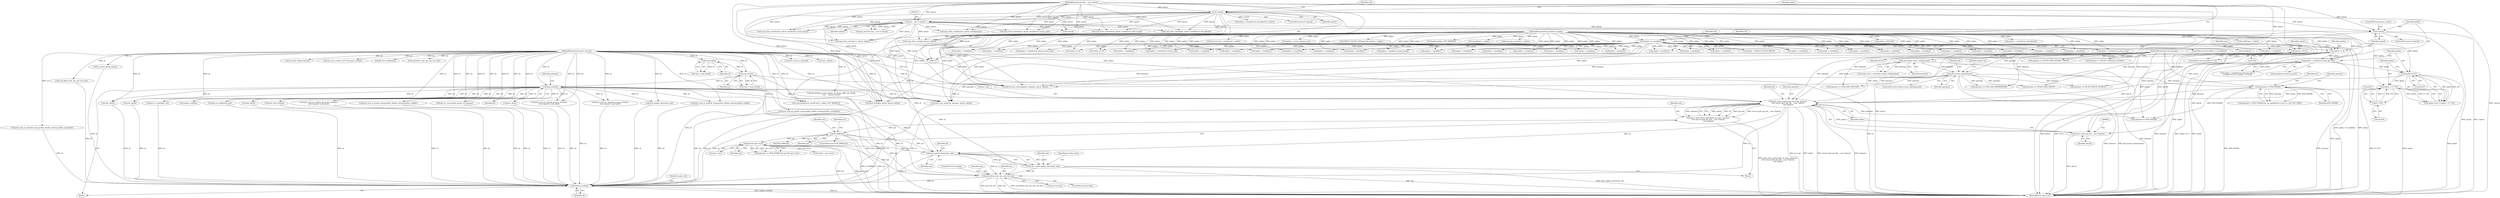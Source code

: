 digraph "1_linux_45f6fad84cc305103b28d73482b344d7f5b76f39_11@pointer" {
"1000929" [label="(Call,sock_kfree_s(sk, opt, opt->tot_len))"];
"1000187" [label="(Call,lock_sock(sk))"];
"1000129" [label="(Call,sock_net(sk))"];
"1000124" [label="(Call,inet6_sk(sk))"];
"1000115" [label="(MethodParameterIn,struct sock *sk)"];
"1000856" [label="(Call,ipv6_renew_options(sk, np->opt, optname,\n \t\t\t\t\t (struct ipv6_opt_hdr __user *)optval,\n \t\t\t\t\t optlen))"];
"1000844" [label="(Call,optname != IPV6_RTHDR)"];
"1000176" [label="(Call,ip6_mroute_opt(optname))"];
"1000141" [label="(Call,setsockopt_needs_rtnl(optname))"];
"1000117" [label="(MethodParameterIn,int optname)"];
"1000862" [label="(Call,(struct ipv6_opt_hdr __user *)optval)"];
"1000813" [label="(Call,optval = NULL)"];
"1000118" [label="(MethodParameterIn,char __user *optval)"];
"1000818" [label="(Call,!optval)"];
"1000144" [label="(Call,!optval)"];
"1000160" [label="(Call,(int __user *) optval)"];
"1000829" [label="(Call,optlen & 0x7)"];
"1000824" [label="(Call,optlen < sizeof(struct ipv6_opt_hdr))"];
"1000810" [label="(Call,optlen == 0)"];
"1000152" [label="(Call,optlen >= sizeof(int))"];
"1000119" [label="(MethodParameterIn,unsigned int optlen)"];
"1000832" [label="(Call,optlen > 8 * 255)"];
"1000834" [label="(Call,8 * 255)"];
"1000923" [label="(Call,ipv6_update_options(sk, opt))"];
"1000884" [label="(Call,opt && opt->srcrt)"];
"1000867" [label="(Call,IS_ERR(opt))"];
"1000854" [label="(Call,opt = ipv6_renew_options(sk, np->opt, optname,\n \t\t\t\t\t (struct ipv6_opt_hdr __user *)optval,\n \t\t\t\t\t optlen))"];
"1000921" [label="(Call,opt = ipv6_update_options(sk, opt))"];
"1002030" [label="(Call,release_sock(sk))"];
"1000813" [label="(Call,optval = NULL)"];
"1000768" [label="(Call,optlen < sizeof(int))"];
"1001049" [label="(Call,sock_kmalloc(sk, sizeof(*opt) + optlen, GFP_KERNEL))"];
"1000179" [label="(Call,ip6_mroute_setsockopt(sk, optname, optval, optlen))"];
"1000818" [label="(Call,!optval)"];
"1001041" [label="(Call,optlen > 64*1024)"];
"1001131" [label="(Call,ipv6_update_options(sk, opt))"];
"1000472" [label="(Call,optlen < sizeof(int))"];
"1000876" [label="(Identifier,retv)"];
"1001179" [label="(Call,optlen < sizeof(int))"];
"1000420" [label="(Call,sk_refcnt_debug_inc(sk))"];
"1000951" [label="(Call,!optval)"];
"1000868" [label="(Identifier,opt)"];
"1000552" [label="(Call,optlen < sizeof(int))"];
"1000632" [label="(Call,optlen < sizeof(int))"];
"1000862" [label="(Call,(struct ipv6_opt_hdr __user *)optval)"];
"1000124" [label="(Call,inet6_sk(sk))"];
"1000931" [label="(Identifier,opt)"];
"1000828" [label="(Call,optlen & 0x7 || optlen > 8 * 255)"];
"1001357" [label="(Call,optlen < sizeof(struct ipv6_mreq))"];
"1000947" [label="(Call,optlen < sizeof(struct in6_pktinfo))"];
"1000147" [label="(Identifier,val)"];
"1000872" [label="(Call,PTR_ERR(opt))"];
"1001609" [label="(Call,optname == MCAST_JOIN_SOURCE_GROUP)"];
"1001768" [label="(Call,optlen < sizeof(int))"];
"1000819" [label="(Identifier,optval)"];
"1000185" [label="(Identifier,needs_rtnl)"];
"1000194" [label="(Call,optlen < sizeof(int))"];
"1000118" [label="(MethodParameterIn,char __user *optval)"];
"1000926" [label="(JumpTarget,sticky_done:)"];
"1000512" [label="(Call,optlen < sizeof(int))"];
"1001702" [label="(Call,copy_from_user(gsf, optval, optlen))"];
"1000139" [label="(Call,needs_rtnl = setsockopt_needs_rtnl(optname))"];
"1000190" [label="(Identifier,optname)"];
"1000129" [label="(Call,sock_net(sk))"];
"1000162" [label="(Identifier,optval)"];
"1000532" [label="(Call,optlen < sizeof(int))"];
"1000706" [label="(Call,optlen < sizeof(int))"];
"1000492" [label="(Call,optlen < sizeof(int))"];
"1000452" [label="(Call,optlen < sizeof(int))"];
"1000891" [label="(Call,*rthdr = opt->srcrt)"];
"1000930" [label="(Identifier,sk)"];
"1002046" [label="(MethodReturn,static int)"];
"1000866" [label="(ControlStructure,if (IS_ERR(opt)))"];
"1001668" [label="(Call,optlen < GROUP_FILTER_SIZE(0))"];
"1000932" [label="(Call,opt->tot_len)"];
"1001585" [label="(Call,optname == MCAST_BLOCK_SOURCE)"];
"1000817" [label="(ControlStructure,if (!optval))"];
"1001762" [label="(Call,ip6_ra_control(sk, val))"];
"1000160" [label="(Call,(int __user *) optval)"];
"1000686" [label="(Call,optlen < sizeof(int))"];
"1000809" [label="(ControlStructure,if (optlen == 0))"];
"1000125" [label="(Identifier,sk)"];
"1000886" [label="(Call,opt->srcrt)"];
"1000825" [label="(Identifier,optlen)"];
"1001051" [label="(Call,sizeof(*opt) + optlen)"];
"1000437" [label="(Call,inet_sk(sk))"];
"1000127" [label="(Call,*net = sock_net(sk))"];
"1000927" [label="(ControlStructure,if (opt))"];
"1002038" [label="(Call,release_sock(sk))"];
"1001137" [label="(Call,sock_kfree_s(sk, opt, opt->tot_len))"];
"1000810" [label="(Call,optlen == 0)"];
"1000884" [label="(Call,opt && opt->srcrt)"];
"1001368" [label="(Call,inet_sk(sk))"];
"1000281" [label="(Call,ipv6_sock_mc_close(sk))"];
"1000867" [label="(Call,IS_ERR(opt))"];
"1000295" [label="(Call,inet_csk(sk))"];
"1000814" [label="(Identifier,optval)"];
"1000830" [label="(Identifier,optlen)"];
"1000572" [label="(Call,optlen < sizeof(int))"];
"1001793" [label="(Call,optlen < sizeof(int))"];
"1001816" [label="(Call,optlen < sizeof(int))"];
"1000831" [label="(Literal,0x7)"];
"1002031" [label="(Identifier,sk)"];
"1000925" [label="(Identifier,opt)"];
"1000592" [label="(Call,optlen < sizeof(int))"];
"1001435" [label="(Call,optname == IPV6_JOIN_ANYCAST)"];
"1000861" [label="(Identifier,optname)"];
"1001307" [label="(Call,optlen < sizeof(int))"];
"1000820" [label="(ControlStructure,goto e_inval;)"];
"1000158" [label="(Call,get_user(val, (int __user *) optval))"];
"1000141" [label="(Call,setsockopt_needs_rtnl(optname))"];
"1001108" [label="(Call,ip6_datagram_send_ctl(net, sk, &msg, &fl6, opt, &junk,\n\t\t\t\t\t     &junk, &junk))"];
"1001840" [label="(Call,optlen < sizeof(int))"];
"1000153" [label="(Identifier,optlen)"];
"1002030" [label="(Call,release_sock(sk))"];
"1000122" [label="(Call,*np = inet6_sk(sk))"];
"1000854" [label="(Call,opt = ipv6_renew_options(sk, np->opt, optname,\n \t\t\t\t\t (struct ipv6_opt_hdr __user *)optval,\n \t\t\t\t\t optlen))"];
"1000826" [label="(Call,sizeof(struct ipv6_opt_hdr))"];
"1000154" [label="(Call,sizeof(int))"];
"1001390" [label="(Call,ipv6_sock_mc_join(sk, mreq.ipv6mr_ifindex, &mreq.ipv6mr_multiaddr))"];
"1000130" [label="(Identifier,sk)"];
"1000180" [label="(Identifier,sk)"];
"1000946" [label="(Call,optlen < sizeof(struct in6_pktinfo) || !optval)"];
"1000815" [label="(Identifier,NULL)"];
"1000865" [label="(Identifier,optlen)"];
"1000833" [label="(Identifier,optlen)"];
"1001624" [label="(Call,ipv6_sock_mc_join(sk, greqs.gsr_interface,\n\t\t\t\t\t\t &psin6->sin6_addr))"];
"1000143" [label="(ControlStructure,if (!optval))"];
"1000151" [label="(ControlStructure,if (optlen >= sizeof(int)))"];
"1001895" [label="(Call,optlen < sizeof(int))"];
"1000839" [label="(Identifier,retv)"];
"1000117" [label="(MethodParameterIn,int optname)"];
"1000807" [label="(Block,)"];
"1001452" [label="(Call,ipv6_sock_ac_drop(sk, mreq.ipv6mr_ifindex, &mreq.ipv6mr_acaddr))"];
"1000283" [label="(Call,sk_refcnt_debug_dec(sk))"];
"1000229" [label="(Call,udp_sk(sk))"];
"1001755" [label="(Call,optlen < sizeof(int))"];
"1000846" [label="(Identifier,IPV6_RTHDR)"];
"1000120" [label="(Block,)"];
"1000855" [label="(Identifier,opt)"];
"1000823" [label="(Call,optlen < sizeof(struct ipv6_opt_hdr) ||\n\t\t\t optlen & 0x7 || optlen > 8 * 255)"];
"1000880" [label="(Call,optname == IPV6_RTHDR && opt && opt->srcrt)"];
"1000885" [label="(Identifier,opt)"];
"1000115" [label="(MethodParameterIn,struct sock *sk)"];
"1000142" [label="(Identifier,optname)"];
"1000836" [label="(Literal,255)"];
"1000834" [label="(Call,8 * 255)"];
"1001071" [label="(Call,opt->tot_len = sizeof(*opt) + optlen)"];
"1000432" [label="(Call,optlen < sizeof(int))"];
"1000921" [label="(Call,opt = ipv6_update_options(sk, opt))"];
"1000871" [label="(Identifier,retv)"];
"1001878" [label="(Call,xfrm_user_policy(sk, optname, optval, optlen))"];
"1001544" [label="(Call,optlen < sizeof(struct group_source_req))"];
"1000159" [label="(Identifier,val)"];
"1000152" [label="(Call,optlen >= sizeof(int))"];
"1001032" [label="(Call,optlen == 0)"];
"1000858" [label="(Call,np->opt)"];
"1000922" [label="(Identifier,opt)"];
"1001674" [label="(Call,optlen > sysctl_optmem_max)"];
"1001440" [label="(Call,ipv6_sock_ac_join(sk, mreq.ipv6mr_ifindex, &mreq.ipv6mr_acaddr))"];
"1001550" [label="(Call,copy_from_user(&greqs, optval, sizeof(greqs)))"];
"1000336" [label="(Call,tcp_sync_mss(sk, icsk->icsk_pmtu_cookie))"];
"1000940" [label="(Call,optlen == 0)"];
"1000785" [label="(Call,optlen < sizeof(int))"];
"1001468" [label="(Call,optlen < sizeof(struct group_req))"];
"1001146" [label="(Call,optlen < sizeof(int))"];
"1001377" [label="(Call,copy_from_user(&mreq, optval, sizeof(struct ipv6_mreq)))"];
"1001731" [label="(Call,GROUP_FILTER_SIZE(gsf->gf_numsrc) > optlen)"];
"1000119" [label="(MethodParameterIn,unsigned int optlen)"];
"1000612" [label="(Call,optlen < sizeof(int))"];
"1000924" [label="(Identifier,sk)"];
"1001508" [label="(Call,optname == MCAST_JOIN_GROUP)"];
"1000829" [label="(Call,optlen & 0x7)"];
"1000881" [label="(Call,optname == IPV6_RTHDR)"];
"1001211" [label="(Call,optlen < sizeof(int))"];
"1001238" [label="(Call,optlen != sizeof(int))"];
"1000832" [label="(Call,optlen > 8 * 255)"];
"1001525" [label="(Call,ipv6_sock_mc_drop(sk, greq.gr_interface,\n\t\t\t\t\t\t &psin6->sin6_addr))"];
"1001402" [label="(Call,ipv6_sock_mc_drop(sk, mreq.ipv6mr_ifindex, &mreq.ipv6mr_multiaddr))"];
"1000857" [label="(Identifier,sk)"];
"1000845" [label="(Identifier,optname)"];
"1001657" [label="(Call,ip6_mc_source(add, omode, sk, &greqs))"];
"1000850" [label="(Identifier,net)"];
"1001747" [label="(Call,ip6_mc_msfilter(sk, gsf))"];
"1000955" [label="(Call,copy_from_user(&pkt, optval, sizeof(struct in6_pktinfo)))"];
"1000279" [label="(Call,fl6_free_socklist(sk))"];
"1001987" [label="(Call,optlen < sizeof(int))"];
"1000145" [label="(Identifier,optval)"];
"1001513" [label="(Call,ipv6_sock_mc_join(sk, greq.gr_interface,\n\t\t\t\t\t\t &psin6->sin6_addr))"];
"1001085" [label="(Call,copy_from_user(opt+1, optval, optlen))"];
"1001427" [label="(Call,copy_from_user(&mreq, optval, sizeof(struct ipv6_mreq)))"];
"1001685" [label="(Call,kmalloc(optlen, GFP_KERNEL))"];
"1001597" [label="(Call,optname == MCAST_UNBLOCK_SOURCE)"];
"1000177" [label="(Identifier,optname)"];
"1000144" [label="(Call,!optval)"];
"1000399" [label="(Call,sock_kfree_s(sk, opt, opt->tot_len))"];
"1000188" [label="(Identifier,sk)"];
"1001075" [label="(Call,sizeof(*opt) + optlen)"];
"1000923" [label="(Call,ipv6_update_options(sk, opt))"];
"1000187" [label="(Call,lock_sock(sk))"];
"1000935" [label="(ControlStructure,break;)"];
"1001478" [label="(Call,copy_from_user(&greq, optval, sizeof(struct group_req)))"];
"1000652" [label="(Call,optlen < sizeof(int))"];
"1000929" [label="(Call,sock_kfree_s(sk, opt, opt->tot_len))"];
"1000824" [label="(Call,optlen < sizeof(struct ipv6_opt_hdr))"];
"1000175" [label="(ControlStructure,if (ip6_mroute_opt(optname)))"];
"1001092" [label="(Call,msg.msg_controllen = optlen)"];
"1000176" [label="(Call,ip6_mroute_opt(optname))"];
"1000856" [label="(Call,ipv6_renew_options(sk, np->opt, optname,\n \t\t\t\t\t (struct ipv6_opt_hdr __user *)optval,\n \t\t\t\t\t optlen))"];
"1001385" [label="(Call,optname == IPV6_ADD_MEMBERSHIP)"];
"1000812" [label="(Literal,0)"];
"1000726" [label="(Call,optlen < sizeof(int))"];
"1000811" [label="(Identifier,optlen)"];
"1001417" [label="(Call,optlen < sizeof(struct ipv6_mreq))"];
"1000168" [label="(Identifier,val)"];
"1000864" [label="(Identifier,optval)"];
"1002033" [label="(Identifier,needs_rtnl)"];
"1000844" [label="(Call,optname != IPV6_RTHDR)"];
"1000843" [label="(Call,optname != IPV6_RTHDR && !ns_capable(net->user_ns, CAP_NET_RAW))"];
"1001857" [label="(Call,ipv6_flowlabel_opt(sk, optval, optlen))"];
"1000775" [label="(Call,inet_sk(sk))"];
"1000265" [label="(Call,ipv6_only_sock(sk))"];
"1000835" [label="(Literal,8)"];
"1000929" -> "1000927"  [label="AST: "];
"1000929" -> "1000932"  [label="CFG: "];
"1000930" -> "1000929"  [label="AST: "];
"1000931" -> "1000929"  [label="AST: "];
"1000932" -> "1000929"  [label="AST: "];
"1000935" -> "1000929"  [label="CFG: "];
"1000929" -> "1002046"  [label="DDG: sock_kfree_s(sk, opt, opt->tot_len)"];
"1000929" -> "1002046"  [label="DDG: opt->tot_len"];
"1000929" -> "1002046"  [label="DDG: opt"];
"1000187" -> "1000929"  [label="DDG: sk"];
"1000856" -> "1000929"  [label="DDG: sk"];
"1000923" -> "1000929"  [label="DDG: sk"];
"1000115" -> "1000929"  [label="DDG: sk"];
"1000884" -> "1000929"  [label="DDG: opt"];
"1000867" -> "1000929"  [label="DDG: opt"];
"1000921" -> "1000929"  [label="DDG: opt"];
"1000929" -> "1002030"  [label="DDG: sk"];
"1000187" -> "1000120"  [label="AST: "];
"1000187" -> "1000188"  [label="CFG: "];
"1000188" -> "1000187"  [label="AST: "];
"1000190" -> "1000187"  [label="CFG: "];
"1000187" -> "1002046"  [label="DDG: lock_sock(sk)"];
"1000129" -> "1000187"  [label="DDG: sk"];
"1000115" -> "1000187"  [label="DDG: sk"];
"1000187" -> "1000229"  [label="DDG: sk"];
"1000187" -> "1000265"  [label="DDG: sk"];
"1000187" -> "1000437"  [label="DDG: sk"];
"1000187" -> "1000775"  [label="DDG: sk"];
"1000187" -> "1000856"  [label="DDG: sk"];
"1000187" -> "1000923"  [label="DDG: sk"];
"1000187" -> "1001049"  [label="DDG: sk"];
"1000187" -> "1001131"  [label="DDG: sk"];
"1000187" -> "1001368"  [label="DDG: sk"];
"1000187" -> "1001440"  [label="DDG: sk"];
"1000187" -> "1001452"  [label="DDG: sk"];
"1000187" -> "1001513"  [label="DDG: sk"];
"1000187" -> "1001525"  [label="DDG: sk"];
"1000187" -> "1001624"  [label="DDG: sk"];
"1000187" -> "1001657"  [label="DDG: sk"];
"1000187" -> "1001747"  [label="DDG: sk"];
"1000187" -> "1001762"  [label="DDG: sk"];
"1000187" -> "1001857"  [label="DDG: sk"];
"1000187" -> "1001878"  [label="DDG: sk"];
"1000187" -> "1002030"  [label="DDG: sk"];
"1000187" -> "1002038"  [label="DDG: sk"];
"1000129" -> "1000127"  [label="AST: "];
"1000129" -> "1000130"  [label="CFG: "];
"1000130" -> "1000129"  [label="AST: "];
"1000127" -> "1000129"  [label="CFG: "];
"1000129" -> "1002046"  [label="DDG: sk"];
"1000129" -> "1000127"  [label="DDG: sk"];
"1000124" -> "1000129"  [label="DDG: sk"];
"1000115" -> "1000129"  [label="DDG: sk"];
"1000129" -> "1000179"  [label="DDG: sk"];
"1000124" -> "1000122"  [label="AST: "];
"1000124" -> "1000125"  [label="CFG: "];
"1000125" -> "1000124"  [label="AST: "];
"1000122" -> "1000124"  [label="CFG: "];
"1000124" -> "1000122"  [label="DDG: sk"];
"1000115" -> "1000124"  [label="DDG: sk"];
"1000115" -> "1000114"  [label="AST: "];
"1000115" -> "1002046"  [label="DDG: sk"];
"1000115" -> "1000179"  [label="DDG: sk"];
"1000115" -> "1000229"  [label="DDG: sk"];
"1000115" -> "1000265"  [label="DDG: sk"];
"1000115" -> "1000279"  [label="DDG: sk"];
"1000115" -> "1000281"  [label="DDG: sk"];
"1000115" -> "1000283"  [label="DDG: sk"];
"1000115" -> "1000295"  [label="DDG: sk"];
"1000115" -> "1000336"  [label="DDG: sk"];
"1000115" -> "1000399"  [label="DDG: sk"];
"1000115" -> "1000420"  [label="DDG: sk"];
"1000115" -> "1000437"  [label="DDG: sk"];
"1000115" -> "1000775"  [label="DDG: sk"];
"1000115" -> "1000856"  [label="DDG: sk"];
"1000115" -> "1000923"  [label="DDG: sk"];
"1000115" -> "1001049"  [label="DDG: sk"];
"1000115" -> "1001108"  [label="DDG: sk"];
"1000115" -> "1001131"  [label="DDG: sk"];
"1000115" -> "1001137"  [label="DDG: sk"];
"1000115" -> "1001368"  [label="DDG: sk"];
"1000115" -> "1001390"  [label="DDG: sk"];
"1000115" -> "1001402"  [label="DDG: sk"];
"1000115" -> "1001440"  [label="DDG: sk"];
"1000115" -> "1001452"  [label="DDG: sk"];
"1000115" -> "1001513"  [label="DDG: sk"];
"1000115" -> "1001525"  [label="DDG: sk"];
"1000115" -> "1001624"  [label="DDG: sk"];
"1000115" -> "1001657"  [label="DDG: sk"];
"1000115" -> "1001747"  [label="DDG: sk"];
"1000115" -> "1001762"  [label="DDG: sk"];
"1000115" -> "1001857"  [label="DDG: sk"];
"1000115" -> "1001878"  [label="DDG: sk"];
"1000115" -> "1002030"  [label="DDG: sk"];
"1000115" -> "1002038"  [label="DDG: sk"];
"1000856" -> "1000854"  [label="AST: "];
"1000856" -> "1000865"  [label="CFG: "];
"1000857" -> "1000856"  [label="AST: "];
"1000858" -> "1000856"  [label="AST: "];
"1000861" -> "1000856"  [label="AST: "];
"1000862" -> "1000856"  [label="AST: "];
"1000865" -> "1000856"  [label="AST: "];
"1000854" -> "1000856"  [label="CFG: "];
"1000856" -> "1002046"  [label="DDG: np->opt"];
"1000856" -> "1002046"  [label="DDG: optlen"];
"1000856" -> "1002046"  [label="DDG: (struct ipv6_opt_hdr __user *)optval"];
"1000856" -> "1002046"  [label="DDG: optname"];
"1000856" -> "1000854"  [label="DDG: optlen"];
"1000856" -> "1000854"  [label="DDG: sk"];
"1000856" -> "1000854"  [label="DDG: np->opt"];
"1000856" -> "1000854"  [label="DDG: (struct ipv6_opt_hdr __user *)optval"];
"1000856" -> "1000854"  [label="DDG: optname"];
"1000844" -> "1000856"  [label="DDG: optname"];
"1000117" -> "1000856"  [label="DDG: optname"];
"1000862" -> "1000856"  [label="DDG: optval"];
"1000829" -> "1000856"  [label="DDG: optlen"];
"1000832" -> "1000856"  [label="DDG: optlen"];
"1000810" -> "1000856"  [label="DDG: optlen"];
"1000824" -> "1000856"  [label="DDG: optlen"];
"1000119" -> "1000856"  [label="DDG: optlen"];
"1000856" -> "1000881"  [label="DDG: optname"];
"1000856" -> "1000923"  [label="DDG: sk"];
"1000856" -> "1002030"  [label="DDG: sk"];
"1000844" -> "1000843"  [label="AST: "];
"1000844" -> "1000846"  [label="CFG: "];
"1000845" -> "1000844"  [label="AST: "];
"1000846" -> "1000844"  [label="AST: "];
"1000850" -> "1000844"  [label="CFG: "];
"1000843" -> "1000844"  [label="CFG: "];
"1000844" -> "1002046"  [label="DDG: IPV6_RTHDR"];
"1000844" -> "1002046"  [label="DDG: optname"];
"1000844" -> "1000843"  [label="DDG: optname"];
"1000844" -> "1000843"  [label="DDG: IPV6_RTHDR"];
"1000176" -> "1000844"  [label="DDG: optname"];
"1000117" -> "1000844"  [label="DDG: optname"];
"1000844" -> "1000881"  [label="DDG: IPV6_RTHDR"];
"1000176" -> "1000175"  [label="AST: "];
"1000176" -> "1000177"  [label="CFG: "];
"1000177" -> "1000176"  [label="AST: "];
"1000180" -> "1000176"  [label="CFG: "];
"1000185" -> "1000176"  [label="CFG: "];
"1000176" -> "1002046"  [label="DDG: ip6_mroute_opt(optname)"];
"1000176" -> "1002046"  [label="DDG: optname"];
"1000141" -> "1000176"  [label="DDG: optname"];
"1000117" -> "1000176"  [label="DDG: optname"];
"1000176" -> "1000179"  [label="DDG: optname"];
"1000176" -> "1001385"  [label="DDG: optname"];
"1000176" -> "1001435"  [label="DDG: optname"];
"1000176" -> "1001508"  [label="DDG: optname"];
"1000176" -> "1001585"  [label="DDG: optname"];
"1000176" -> "1001878"  [label="DDG: optname"];
"1000141" -> "1000139"  [label="AST: "];
"1000141" -> "1000142"  [label="CFG: "];
"1000142" -> "1000141"  [label="AST: "];
"1000139" -> "1000141"  [label="CFG: "];
"1000141" -> "1002046"  [label="DDG: optname"];
"1000141" -> "1000139"  [label="DDG: optname"];
"1000117" -> "1000141"  [label="DDG: optname"];
"1000117" -> "1000114"  [label="AST: "];
"1000117" -> "1002046"  [label="DDG: optname"];
"1000117" -> "1000179"  [label="DDG: optname"];
"1000117" -> "1000881"  [label="DDG: optname"];
"1000117" -> "1001385"  [label="DDG: optname"];
"1000117" -> "1001435"  [label="DDG: optname"];
"1000117" -> "1001508"  [label="DDG: optname"];
"1000117" -> "1001585"  [label="DDG: optname"];
"1000117" -> "1001597"  [label="DDG: optname"];
"1000117" -> "1001609"  [label="DDG: optname"];
"1000117" -> "1001878"  [label="DDG: optname"];
"1000862" -> "1000864"  [label="CFG: "];
"1000863" -> "1000862"  [label="AST: "];
"1000864" -> "1000862"  [label="AST: "];
"1000865" -> "1000862"  [label="CFG: "];
"1000862" -> "1002046"  [label="DDG: optval"];
"1000813" -> "1000862"  [label="DDG: optval"];
"1000818" -> "1000862"  [label="DDG: optval"];
"1000118" -> "1000862"  [label="DDG: optval"];
"1000813" -> "1000809"  [label="AST: "];
"1000813" -> "1000815"  [label="CFG: "];
"1000814" -> "1000813"  [label="AST: "];
"1000815" -> "1000813"  [label="AST: "];
"1000839" -> "1000813"  [label="CFG: "];
"1000813" -> "1002046"  [label="DDG: optval"];
"1000813" -> "1002046"  [label="DDG: NULL"];
"1000118" -> "1000813"  [label="DDG: optval"];
"1000118" -> "1000114"  [label="AST: "];
"1000118" -> "1002046"  [label="DDG: optval"];
"1000118" -> "1000144"  [label="DDG: optval"];
"1000118" -> "1000160"  [label="DDG: optval"];
"1000118" -> "1000179"  [label="DDG: optval"];
"1000118" -> "1000818"  [label="DDG: optval"];
"1000118" -> "1000951"  [label="DDG: optval"];
"1000118" -> "1000955"  [label="DDG: optval"];
"1000118" -> "1001085"  [label="DDG: optval"];
"1000118" -> "1001377"  [label="DDG: optval"];
"1000118" -> "1001427"  [label="DDG: optval"];
"1000118" -> "1001478"  [label="DDG: optval"];
"1000118" -> "1001550"  [label="DDG: optval"];
"1000118" -> "1001702"  [label="DDG: optval"];
"1000118" -> "1001857"  [label="DDG: optval"];
"1000118" -> "1001878"  [label="DDG: optval"];
"1000818" -> "1000817"  [label="AST: "];
"1000818" -> "1000819"  [label="CFG: "];
"1000819" -> "1000818"  [label="AST: "];
"1000820" -> "1000818"  [label="CFG: "];
"1000825" -> "1000818"  [label="CFG: "];
"1000818" -> "1002046"  [label="DDG: !optval"];
"1000818" -> "1002046"  [label="DDG: optval"];
"1000144" -> "1000818"  [label="DDG: optval"];
"1000160" -> "1000818"  [label="DDG: optval"];
"1000144" -> "1000143"  [label="AST: "];
"1000144" -> "1000145"  [label="CFG: "];
"1000145" -> "1000144"  [label="AST: "];
"1000147" -> "1000144"  [label="CFG: "];
"1000153" -> "1000144"  [label="CFG: "];
"1000144" -> "1002046"  [label="DDG: !optval"];
"1000144" -> "1002046"  [label="DDG: optval"];
"1000144" -> "1000160"  [label="DDG: optval"];
"1000144" -> "1000179"  [label="DDG: optval"];
"1000144" -> "1000946"  [label="DDG: !optval"];
"1000144" -> "1000951"  [label="DDG: optval"];
"1000144" -> "1000955"  [label="DDG: optval"];
"1000144" -> "1001085"  [label="DDG: optval"];
"1000144" -> "1001377"  [label="DDG: optval"];
"1000144" -> "1001427"  [label="DDG: optval"];
"1000144" -> "1001478"  [label="DDG: optval"];
"1000144" -> "1001550"  [label="DDG: optval"];
"1000144" -> "1001702"  [label="DDG: optval"];
"1000144" -> "1001857"  [label="DDG: optval"];
"1000144" -> "1001878"  [label="DDG: optval"];
"1000160" -> "1000158"  [label="AST: "];
"1000160" -> "1000162"  [label="CFG: "];
"1000161" -> "1000160"  [label="AST: "];
"1000162" -> "1000160"  [label="AST: "];
"1000158" -> "1000160"  [label="CFG: "];
"1000160" -> "1002046"  [label="DDG: optval"];
"1000160" -> "1000158"  [label="DDG: optval"];
"1000160" -> "1000179"  [label="DDG: optval"];
"1000160" -> "1000951"  [label="DDG: optval"];
"1000160" -> "1000955"  [label="DDG: optval"];
"1000160" -> "1001085"  [label="DDG: optval"];
"1000160" -> "1001377"  [label="DDG: optval"];
"1000160" -> "1001427"  [label="DDG: optval"];
"1000160" -> "1001478"  [label="DDG: optval"];
"1000160" -> "1001550"  [label="DDG: optval"];
"1000160" -> "1001702"  [label="DDG: optval"];
"1000160" -> "1001857"  [label="DDG: optval"];
"1000160" -> "1001878"  [label="DDG: optval"];
"1000829" -> "1000828"  [label="AST: "];
"1000829" -> "1000831"  [label="CFG: "];
"1000830" -> "1000829"  [label="AST: "];
"1000831" -> "1000829"  [label="AST: "];
"1000833" -> "1000829"  [label="CFG: "];
"1000828" -> "1000829"  [label="CFG: "];
"1000829" -> "1002046"  [label="DDG: optlen"];
"1000829" -> "1000828"  [label="DDG: optlen"];
"1000829" -> "1000828"  [label="DDG: 0x7"];
"1000824" -> "1000829"  [label="DDG: optlen"];
"1000119" -> "1000829"  [label="DDG: optlen"];
"1000829" -> "1000832"  [label="DDG: optlen"];
"1000824" -> "1000823"  [label="AST: "];
"1000824" -> "1000826"  [label="CFG: "];
"1000825" -> "1000824"  [label="AST: "];
"1000826" -> "1000824"  [label="AST: "];
"1000830" -> "1000824"  [label="CFG: "];
"1000823" -> "1000824"  [label="CFG: "];
"1000824" -> "1002046"  [label="DDG: optlen"];
"1000824" -> "1000823"  [label="DDG: optlen"];
"1000810" -> "1000824"  [label="DDG: optlen"];
"1000119" -> "1000824"  [label="DDG: optlen"];
"1000810" -> "1000809"  [label="AST: "];
"1000810" -> "1000812"  [label="CFG: "];
"1000811" -> "1000810"  [label="AST: "];
"1000812" -> "1000810"  [label="AST: "];
"1000814" -> "1000810"  [label="CFG: "];
"1000819" -> "1000810"  [label="CFG: "];
"1000810" -> "1002046"  [label="DDG: optlen == 0"];
"1000810" -> "1002046"  [label="DDG: optlen"];
"1000152" -> "1000810"  [label="DDG: optlen"];
"1000119" -> "1000810"  [label="DDG: optlen"];
"1000152" -> "1000151"  [label="AST: "];
"1000152" -> "1000154"  [label="CFG: "];
"1000153" -> "1000152"  [label="AST: "];
"1000154" -> "1000152"  [label="AST: "];
"1000159" -> "1000152"  [label="CFG: "];
"1000168" -> "1000152"  [label="CFG: "];
"1000152" -> "1002046"  [label="DDG: optlen >= sizeof(int)"];
"1000152" -> "1002046"  [label="DDG: optlen"];
"1000119" -> "1000152"  [label="DDG: optlen"];
"1000152" -> "1000179"  [label="DDG: optlen"];
"1000152" -> "1000194"  [label="DDG: optlen"];
"1000152" -> "1000432"  [label="DDG: optlen"];
"1000152" -> "1000452"  [label="DDG: optlen"];
"1000152" -> "1000472"  [label="DDG: optlen"];
"1000152" -> "1000492"  [label="DDG: optlen"];
"1000152" -> "1000512"  [label="DDG: optlen"];
"1000152" -> "1000532"  [label="DDG: optlen"];
"1000152" -> "1000552"  [label="DDG: optlen"];
"1000152" -> "1000572"  [label="DDG: optlen"];
"1000152" -> "1000592"  [label="DDG: optlen"];
"1000152" -> "1000612"  [label="DDG: optlen"];
"1000152" -> "1000632"  [label="DDG: optlen"];
"1000152" -> "1000652"  [label="DDG: optlen"];
"1000152" -> "1000686"  [label="DDG: optlen"];
"1000152" -> "1000706"  [label="DDG: optlen"];
"1000152" -> "1000726"  [label="DDG: optlen"];
"1000152" -> "1000768"  [label="DDG: optlen"];
"1000152" -> "1000785"  [label="DDG: optlen"];
"1000152" -> "1000940"  [label="DDG: optlen"];
"1000152" -> "1001032"  [label="DDG: optlen"];
"1000152" -> "1001146"  [label="DDG: optlen"];
"1000152" -> "1001179"  [label="DDG: optlen"];
"1000152" -> "1001211"  [label="DDG: optlen"];
"1000152" -> "1001238"  [label="DDG: optlen"];
"1000152" -> "1001307"  [label="DDG: optlen"];
"1000152" -> "1001357"  [label="DDG: optlen"];
"1000152" -> "1001417"  [label="DDG: optlen"];
"1000152" -> "1001468"  [label="DDG: optlen"];
"1000152" -> "1001544"  [label="DDG: optlen"];
"1000152" -> "1001668"  [label="DDG: optlen"];
"1000152" -> "1001755"  [label="DDG: optlen"];
"1000152" -> "1001768"  [label="DDG: optlen"];
"1000152" -> "1001793"  [label="DDG: optlen"];
"1000152" -> "1001816"  [label="DDG: optlen"];
"1000152" -> "1001840"  [label="DDG: optlen"];
"1000152" -> "1001857"  [label="DDG: optlen"];
"1000152" -> "1001878"  [label="DDG: optlen"];
"1000152" -> "1001895"  [label="DDG: optlen"];
"1000152" -> "1001987"  [label="DDG: optlen"];
"1000119" -> "1000114"  [label="AST: "];
"1000119" -> "1002046"  [label="DDG: optlen"];
"1000119" -> "1000179"  [label="DDG: optlen"];
"1000119" -> "1000194"  [label="DDG: optlen"];
"1000119" -> "1000432"  [label="DDG: optlen"];
"1000119" -> "1000452"  [label="DDG: optlen"];
"1000119" -> "1000472"  [label="DDG: optlen"];
"1000119" -> "1000492"  [label="DDG: optlen"];
"1000119" -> "1000512"  [label="DDG: optlen"];
"1000119" -> "1000532"  [label="DDG: optlen"];
"1000119" -> "1000552"  [label="DDG: optlen"];
"1000119" -> "1000572"  [label="DDG: optlen"];
"1000119" -> "1000592"  [label="DDG: optlen"];
"1000119" -> "1000612"  [label="DDG: optlen"];
"1000119" -> "1000632"  [label="DDG: optlen"];
"1000119" -> "1000652"  [label="DDG: optlen"];
"1000119" -> "1000686"  [label="DDG: optlen"];
"1000119" -> "1000706"  [label="DDG: optlen"];
"1000119" -> "1000726"  [label="DDG: optlen"];
"1000119" -> "1000768"  [label="DDG: optlen"];
"1000119" -> "1000785"  [label="DDG: optlen"];
"1000119" -> "1000832"  [label="DDG: optlen"];
"1000119" -> "1000940"  [label="DDG: optlen"];
"1000119" -> "1000947"  [label="DDG: optlen"];
"1000119" -> "1001032"  [label="DDG: optlen"];
"1000119" -> "1001041"  [label="DDG: optlen"];
"1000119" -> "1001049"  [label="DDG: optlen"];
"1000119" -> "1001051"  [label="DDG: optlen"];
"1000119" -> "1001071"  [label="DDG: optlen"];
"1000119" -> "1001075"  [label="DDG: optlen"];
"1000119" -> "1001085"  [label="DDG: optlen"];
"1000119" -> "1001092"  [label="DDG: optlen"];
"1000119" -> "1001146"  [label="DDG: optlen"];
"1000119" -> "1001179"  [label="DDG: optlen"];
"1000119" -> "1001211"  [label="DDG: optlen"];
"1000119" -> "1001238"  [label="DDG: optlen"];
"1000119" -> "1001307"  [label="DDG: optlen"];
"1000119" -> "1001357"  [label="DDG: optlen"];
"1000119" -> "1001417"  [label="DDG: optlen"];
"1000119" -> "1001468"  [label="DDG: optlen"];
"1000119" -> "1001544"  [label="DDG: optlen"];
"1000119" -> "1001668"  [label="DDG: optlen"];
"1000119" -> "1001674"  [label="DDG: optlen"];
"1000119" -> "1001685"  [label="DDG: optlen"];
"1000119" -> "1001702"  [label="DDG: optlen"];
"1000119" -> "1001731"  [label="DDG: optlen"];
"1000119" -> "1001755"  [label="DDG: optlen"];
"1000119" -> "1001768"  [label="DDG: optlen"];
"1000119" -> "1001793"  [label="DDG: optlen"];
"1000119" -> "1001816"  [label="DDG: optlen"];
"1000119" -> "1001840"  [label="DDG: optlen"];
"1000119" -> "1001857"  [label="DDG: optlen"];
"1000119" -> "1001878"  [label="DDG: optlen"];
"1000119" -> "1001895"  [label="DDG: optlen"];
"1000119" -> "1001987"  [label="DDG: optlen"];
"1000832" -> "1000828"  [label="AST: "];
"1000832" -> "1000834"  [label="CFG: "];
"1000833" -> "1000832"  [label="AST: "];
"1000834" -> "1000832"  [label="AST: "];
"1000828" -> "1000832"  [label="CFG: "];
"1000832" -> "1002046"  [label="DDG: 8 * 255"];
"1000832" -> "1002046"  [label="DDG: optlen"];
"1000832" -> "1000828"  [label="DDG: optlen"];
"1000832" -> "1000828"  [label="DDG: 8 * 255"];
"1000834" -> "1000832"  [label="DDG: 8"];
"1000834" -> "1000832"  [label="DDG: 255"];
"1000834" -> "1000836"  [label="CFG: "];
"1000835" -> "1000834"  [label="AST: "];
"1000836" -> "1000834"  [label="AST: "];
"1000923" -> "1000921"  [label="AST: "];
"1000923" -> "1000925"  [label="CFG: "];
"1000924" -> "1000923"  [label="AST: "];
"1000925" -> "1000923"  [label="AST: "];
"1000921" -> "1000923"  [label="CFG: "];
"1000923" -> "1000921"  [label="DDG: sk"];
"1000923" -> "1000921"  [label="DDG: opt"];
"1000884" -> "1000923"  [label="DDG: opt"];
"1000867" -> "1000923"  [label="DDG: opt"];
"1000923" -> "1002030"  [label="DDG: sk"];
"1000884" -> "1000880"  [label="AST: "];
"1000884" -> "1000885"  [label="CFG: "];
"1000884" -> "1000886"  [label="CFG: "];
"1000885" -> "1000884"  [label="AST: "];
"1000886" -> "1000884"  [label="AST: "];
"1000880" -> "1000884"  [label="CFG: "];
"1000884" -> "1002046"  [label="DDG: opt"];
"1000884" -> "1002046"  [label="DDG: opt->srcrt"];
"1000884" -> "1000880"  [label="DDG: opt"];
"1000884" -> "1000880"  [label="DDG: opt->srcrt"];
"1000867" -> "1000884"  [label="DDG: opt"];
"1000884" -> "1000891"  [label="DDG: opt->srcrt"];
"1000867" -> "1000866"  [label="AST: "];
"1000867" -> "1000868"  [label="CFG: "];
"1000868" -> "1000867"  [label="AST: "];
"1000871" -> "1000867"  [label="CFG: "];
"1000876" -> "1000867"  [label="CFG: "];
"1000867" -> "1002046"  [label="DDG: IS_ERR(opt)"];
"1000867" -> "1002046"  [label="DDG: opt"];
"1000854" -> "1000867"  [label="DDG: opt"];
"1000867" -> "1000872"  [label="DDG: opt"];
"1000854" -> "1000807"  [label="AST: "];
"1000855" -> "1000854"  [label="AST: "];
"1000868" -> "1000854"  [label="CFG: "];
"1000854" -> "1002046"  [label="DDG: ipv6_renew_options(sk, np->opt, optname,\n \t\t\t\t\t (struct ipv6_opt_hdr __user *)optval,\n \t\t\t\t\t optlen)"];
"1000921" -> "1000807"  [label="AST: "];
"1000922" -> "1000921"  [label="AST: "];
"1000926" -> "1000921"  [label="CFG: "];
"1000921" -> "1002046"  [label="DDG: ipv6_update_options(sk, opt)"];
"1000921" -> "1002046"  [label="DDG: opt"];
"1002030" -> "1000120"  [label="AST: "];
"1002030" -> "1002031"  [label="CFG: "];
"1002031" -> "1002030"  [label="AST: "];
"1002033" -> "1002030"  [label="CFG: "];
"1002030" -> "1002046"  [label="DDG: release_sock(sk)"];
"1002030" -> "1002046"  [label="DDG: sk"];
"1001657" -> "1002030"  [label="DDG: sk"];
"1001857" -> "1002030"  [label="DDG: sk"];
"1001747" -> "1002030"  [label="DDG: sk"];
"1001108" -> "1002030"  [label="DDG: sk"];
"1000775" -> "1002030"  [label="DDG: sk"];
"1001049" -> "1002030"  [label="DDG: sk"];
"1000437" -> "1002030"  [label="DDG: sk"];
"1000265" -> "1002030"  [label="DDG: sk"];
"1001402" -> "1002030"  [label="DDG: sk"];
"1001131" -> "1002030"  [label="DDG: sk"];
"1001390" -> "1002030"  [label="DDG: sk"];
"1001762" -> "1002030"  [label="DDG: sk"];
"1001525" -> "1002030"  [label="DDG: sk"];
"1001513" -> "1002030"  [label="DDG: sk"];
"1001137" -> "1002030"  [label="DDG: sk"];
"1001452" -> "1002030"  [label="DDG: sk"];
"1001878" -> "1002030"  [label="DDG: sk"];
"1000229" -> "1002030"  [label="DDG: sk"];
"1000420" -> "1002030"  [label="DDG: sk"];
"1001368" -> "1002030"  [label="DDG: sk"];
"1001440" -> "1002030"  [label="DDG: sk"];
"1001624" -> "1002030"  [label="DDG: sk"];
}
